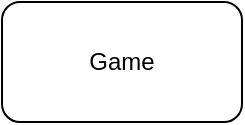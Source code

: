 <mxfile>
    <diagram id="2Wu4kv6-Qcbgv9dh7y-7" name="FirstDraft">
        <mxGraphModel dx="1129" dy="445" grid="1" gridSize="10" guides="1" tooltips="1" connect="1" arrows="1" fold="1" page="1" pageScale="1" pageWidth="850" pageHeight="1100" math="0" shadow="0">
            <root>
                <mxCell id="0"/>
                <mxCell id="1" parent="0"/>
                <mxCell id="2" value="Game" style="rounded=1;whiteSpace=wrap;html=1;" vertex="1" parent="1">
                    <mxGeometry x="365" y="160" width="120" height="60" as="geometry"/>
                </mxCell>
            </root>
        </mxGraphModel>
    </diagram>
</mxfile>